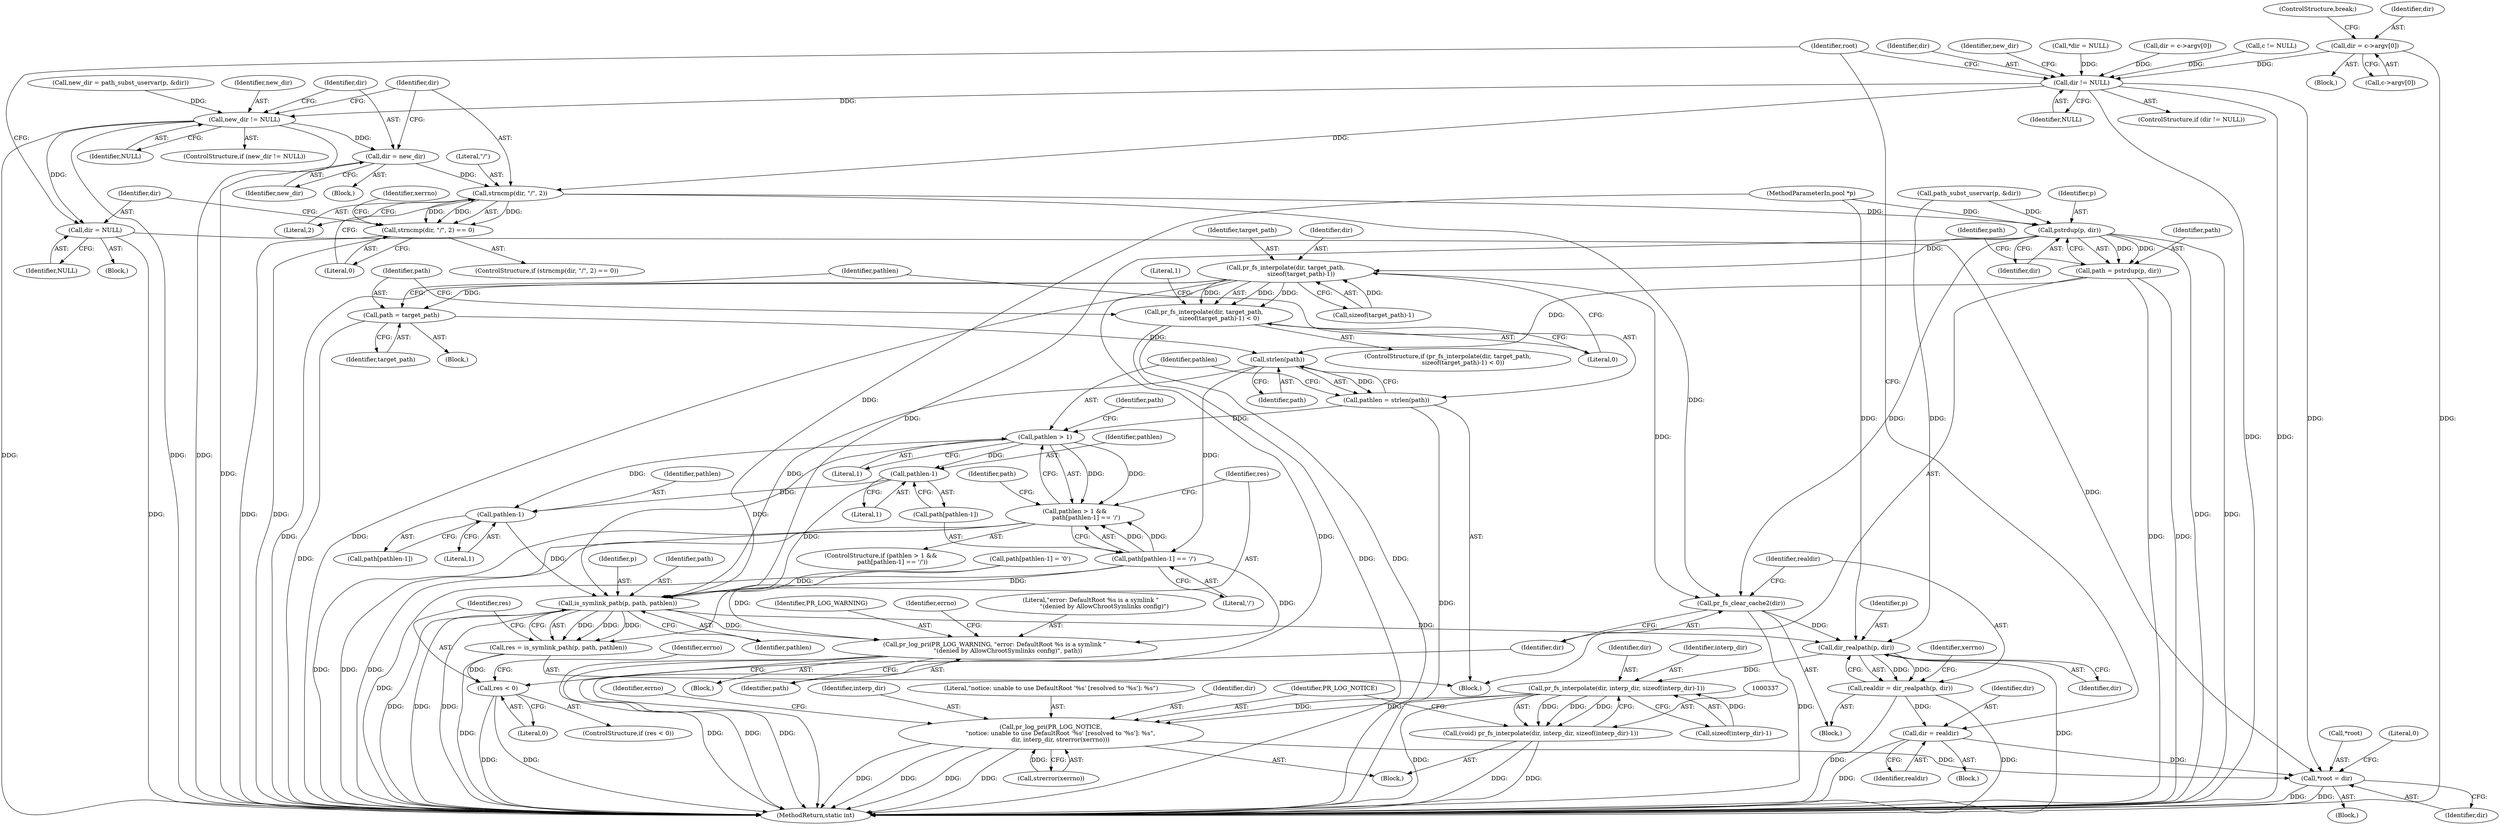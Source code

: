 digraph "0_proftpd_349addc3be4fcdad9bd4ec01ad1ccd916c898ed8@array" {
"1000163" [label="(Call,dir = c->argv[0])"];
"1000182" [label="(Call,dir != NULL)"];
"1000194" [label="(Call,new_dir != NULL)"];
"1000198" [label="(Call,dir = new_dir)"];
"1000203" [label="(Call,strncmp(dir, \"/\", 2))"];
"1000202" [label="(Call,strncmp(dir, \"/\", 2) == 0)"];
"1000229" [label="(Call,pstrdup(p, dir))"];
"1000227" [label="(Call,path = pstrdup(p, dir))"];
"1000263" [label="(Call,strlen(path))"];
"1000261" [label="(Call,pathlen = strlen(path))"];
"1000267" [label="(Call,pathlen > 1)"];
"1000266" [label="(Call,pathlen > 1 &&\n            path[pathlen-1] == '/')"];
"1000273" [label="(Call,pathlen-1)"];
"1000281" [label="(Call,pathlen-1)"];
"1000287" [label="(Call,is_symlink_path(p, path, pathlen))"];
"1000285" [label="(Call,res = is_symlink_path(p, path, pathlen))"];
"1000292" [label="(Call,res < 0)"];
"1000301" [label="(Call,pr_log_pri(PR_LOG_WARNING, \"error: DefaultRoot %s is a symlink \"\n              \"(denied by AllowChrootSymlinks config)\", path))"];
"1000316" [label="(Call,dir_realpath(p, dir))"];
"1000314" [label="(Call,realdir = dir_realpath(p, dir))"];
"1000325" [label="(Call,dir = realdir)"];
"1000355" [label="(Call,*root = dir)"];
"1000338" [label="(Call,pr_fs_interpolate(dir, interp_dir, sizeof(interp_dir)-1))"];
"1000336" [label="(Call,(void) pr_fs_interpolate(dir, interp_dir, sizeof(interp_dir)-1))"];
"1000345" [label="(Call,pr_log_pri(PR_LOG_NOTICE,\n          \"notice: unable to use DefaultRoot '%s' [resolved to '%s']: %s\",\n          dir, interp_dir, strerror(xerrno)))"];
"1000270" [label="(Call,path[pathlen-1] == '/')"];
"1000246" [label="(Call,pr_fs_interpolate(dir, target_path,\n                sizeof(target_path)-1))"];
"1000245" [label="(Call,pr_fs_interpolate(dir, target_path,\n                sizeof(target_path)-1) < 0)"];
"1000258" [label="(Call,path = target_path)"];
"1000311" [label="(Call,pr_fs_clear_cache2(dir))"];
"1000209" [label="(Call,dir = NULL)"];
"1000227" [label="(Call,path = pstrdup(p, dir))"];
"1000204" [label="(Identifier,dir)"];
"1000283" [label="(Literal,1)"];
"1000275" [label="(Literal,1)"];
"1000279" [label="(Call,path[pathlen-1])"];
"1000203" [label="(Call,strncmp(dir, \"/\", 2))"];
"1000264" [label="(Identifier,path)"];
"1000257" [label="(Literal,1)"];
"1000357" [label="(Identifier,root)"];
"1000187" [label="(Call,new_dir = path_subst_uservar(p, &dir))"];
"1000272" [label="(Identifier,path)"];
"1000183" [label="(Identifier,dir)"];
"1000201" [label="(ControlStructure,if (strncmp(dir, \"/\", 2) == 0))"];
"1000302" [label="(Identifier,PR_LOG_WARNING)"];
"1000213" [label="(Block,)"];
"1000301" [label="(Call,pr_log_pri(PR_LOG_WARNING, \"error: DefaultRoot %s is a symlink \"\n              \"(denied by AllowChrootSymlinks config)\", path))"];
"1000260" [label="(Identifier,target_path)"];
"1000298" [label="(Identifier,errno)"];
"1000312" [label="(Identifier,dir)"];
"1000268" [label="(Identifier,pathlen)"];
"1000325" [label="(Call,dir = realdir)"];
"1000188" [label="(Identifier,new_dir)"];
"1000355" [label="(Call,*root = dir)"];
"1000246" [label="(Call,pr_fs_interpolate(dir, target_path,\n                sizeof(target_path)-1))"];
"1000181" [label="(ControlStructure,if (dir != NULL))"];
"1000316" [label="(Call,dir_realpath(p, dir))"];
"1000270" [label="(Call,path[pathlen-1] == '/')"];
"1000339" [label="(Identifier,dir)"];
"1000199" [label="(Identifier,dir)"];
"1000165" [label="(Call,c->argv[0])"];
"1000209" [label="(Call,dir = NULL)"];
"1000361" [label="(MethodReturn,static int)"];
"1000116" [label="(Call,*dir = NULL)"];
"1000258" [label="(Call,path = target_path)"];
"1000194" [label="(Call,new_dir != NULL)"];
"1000336" [label="(Call,(void) pr_fs_interpolate(dir, interp_dir, sizeof(interp_dir)-1))"];
"1000265" [label="(ControlStructure,if (pathlen > 1 &&\n            path[pathlen-1] == '/'))"];
"1000329" [label="(Block,)"];
"1000324" [label="(Block,)"];
"1000286" [label="(Identifier,res)"];
"1000253" [label="(Literal,0)"];
"1000230" [label="(Identifier,p)"];
"1000198" [label="(Call,dir = new_dir)"];
"1000261" [label="(Call,pathlen = strlen(path))"];
"1000162" [label="(Block,)"];
"1000217" [label="(Identifier,xerrno)"];
"1000327" [label="(Identifier,realdir)"];
"1000341" [label="(Call,sizeof(interp_dir)-1)"];
"1000229" [label="(Call,pstrdup(p, dir))"];
"1000345" [label="(Call,pr_log_pri(PR_LOG_NOTICE,\n          \"notice: unable to use DefaultRoot '%s' [resolved to '%s']: %s\",\n          dir, interp_dir, strerror(xerrno)))"];
"1000259" [label="(Identifier,path)"];
"1000189" [label="(Call,path_subst_uservar(p, &dir))"];
"1000107" [label="(MethodParameterIn,pool *p)"];
"1000235" [label="(Identifier,path)"];
"1000306" [label="(Identifier,errno)"];
"1000326" [label="(Identifier,dir)"];
"1000245" [label="(Call,pr_fs_interpolate(dir, target_path,\n                sizeof(target_path)-1) < 0)"];
"1000282" [label="(Identifier,pathlen)"];
"1000228" [label="(Identifier,path)"];
"1000300" [label="(Block,)"];
"1000287" [label="(Call,is_symlink_path(p, path, pathlen))"];
"1000303" [label="(Literal,\"error: DefaultRoot %s is a symlink \"\n              \"(denied by AllowChrootSymlinks config)\")"];
"1000350" [label="(Call,strerror(xerrno))"];
"1000263" [label="(Call,strlen(path))"];
"1000267" [label="(Call,pathlen > 1)"];
"1000285" [label="(Call,res = is_symlink_path(p, path, pathlen))"];
"1000291" [label="(ControlStructure,if (res < 0))"];
"1000200" [label="(Identifier,new_dir)"];
"1000184" [label="(Identifier,NULL)"];
"1000195" [label="(Identifier,new_dir)"];
"1000314" [label="(Call,realdir = dir_realpath(p, dir))"];
"1000142" [label="(Call,dir = c->argv[0])"];
"1000292" [label="(Call,res < 0)"];
"1000110" [label="(Block,)"];
"1000269" [label="(Literal,1)"];
"1000266" [label="(Call,pathlen > 1 &&\n            path[pathlen-1] == '/')"];
"1000315" [label="(Identifier,realdir)"];
"1000211" [label="(Identifier,NULL)"];
"1000197" [label="(Block,)"];
"1000248" [label="(Identifier,target_path)"];
"1000318" [label="(Identifier,dir)"];
"1000244" [label="(ControlStructure,if (pr_fs_interpolate(dir, target_path,\n                sizeof(target_path)-1) < 0))"];
"1000170" [label="(ControlStructure,break;)"];
"1000290" [label="(Identifier,pathlen)"];
"1000346" [label="(Identifier,PR_LOG_NOTICE)"];
"1000196" [label="(Identifier,NULL)"];
"1000271" [label="(Call,path[pathlen-1])"];
"1000163" [label="(Call,dir = c->argv[0])"];
"1000349" [label="(Identifier,interp_dir)"];
"1000293" [label="(Identifier,res)"];
"1000223" [label="(Block,)"];
"1000304" [label="(Identifier,path)"];
"1000193" [label="(ControlStructure,if (new_dir != NULL))"];
"1000207" [label="(Literal,0)"];
"1000276" [label="(Literal,'/')"];
"1000262" [label="(Identifier,pathlen)"];
"1000320" [label="(Identifier,xerrno)"];
"1000347" [label="(Literal,\"notice: unable to use DefaultRoot '%s' [resolved to '%s']: %s\")"];
"1000294" [label="(Literal,0)"];
"1000288" [label="(Identifier,p)"];
"1000338" [label="(Call,pr_fs_interpolate(dir, interp_dir, sizeof(interp_dir)-1))"];
"1000289" [label="(Identifier,path)"];
"1000280" [label="(Identifier,path)"];
"1000348" [label="(Identifier,dir)"];
"1000210" [label="(Identifier,dir)"];
"1000247" [label="(Identifier,dir)"];
"1000164" [label="(Identifier,dir)"];
"1000182" [label="(Call,dir != NULL)"];
"1000311" [label="(Call,pr_fs_clear_cache2(dir))"];
"1000130" [label="(Call,c != NULL)"];
"1000281" [label="(Call,pathlen-1)"];
"1000205" [label="(Literal,\"/\")"];
"1000249" [label="(Call,sizeof(target_path)-1)"];
"1000273" [label="(Call,pathlen-1)"];
"1000356" [label="(Call,*root)"];
"1000358" [label="(Identifier,dir)"];
"1000231" [label="(Identifier,dir)"];
"1000206" [label="(Literal,2)"];
"1000243" [label="(Block,)"];
"1000340" [label="(Identifier,interp_dir)"];
"1000317" [label="(Identifier,p)"];
"1000360" [label="(Literal,0)"];
"1000208" [label="(Block,)"];
"1000278" [label="(Call,path[pathlen-1] = '\0')"];
"1000353" [label="(Identifier,errno)"];
"1000202" [label="(Call,strncmp(dir, \"/\", 2) == 0)"];
"1000274" [label="(Identifier,pathlen)"];
"1000163" -> "1000162"  [label="AST: "];
"1000163" -> "1000165"  [label="CFG: "];
"1000164" -> "1000163"  [label="AST: "];
"1000165" -> "1000163"  [label="AST: "];
"1000170" -> "1000163"  [label="CFG: "];
"1000163" -> "1000361"  [label="DDG: "];
"1000163" -> "1000182"  [label="DDG: "];
"1000182" -> "1000181"  [label="AST: "];
"1000182" -> "1000184"  [label="CFG: "];
"1000183" -> "1000182"  [label="AST: "];
"1000184" -> "1000182"  [label="AST: "];
"1000188" -> "1000182"  [label="CFG: "];
"1000357" -> "1000182"  [label="CFG: "];
"1000182" -> "1000361"  [label="DDG: "];
"1000182" -> "1000361"  [label="DDG: "];
"1000116" -> "1000182"  [label="DDG: "];
"1000142" -> "1000182"  [label="DDG: "];
"1000130" -> "1000182"  [label="DDG: "];
"1000182" -> "1000194"  [label="DDG: "];
"1000182" -> "1000203"  [label="DDG: "];
"1000182" -> "1000355"  [label="DDG: "];
"1000194" -> "1000193"  [label="AST: "];
"1000194" -> "1000196"  [label="CFG: "];
"1000195" -> "1000194"  [label="AST: "];
"1000196" -> "1000194"  [label="AST: "];
"1000199" -> "1000194"  [label="CFG: "];
"1000204" -> "1000194"  [label="CFG: "];
"1000194" -> "1000361"  [label="DDG: "];
"1000194" -> "1000361"  [label="DDG: "];
"1000194" -> "1000361"  [label="DDG: "];
"1000187" -> "1000194"  [label="DDG: "];
"1000194" -> "1000198"  [label="DDG: "];
"1000194" -> "1000209"  [label="DDG: "];
"1000198" -> "1000197"  [label="AST: "];
"1000198" -> "1000200"  [label="CFG: "];
"1000199" -> "1000198"  [label="AST: "];
"1000200" -> "1000198"  [label="AST: "];
"1000204" -> "1000198"  [label="CFG: "];
"1000198" -> "1000361"  [label="DDG: "];
"1000198" -> "1000203"  [label="DDG: "];
"1000203" -> "1000202"  [label="AST: "];
"1000203" -> "1000206"  [label="CFG: "];
"1000204" -> "1000203"  [label="AST: "];
"1000205" -> "1000203"  [label="AST: "];
"1000206" -> "1000203"  [label="AST: "];
"1000207" -> "1000203"  [label="CFG: "];
"1000203" -> "1000202"  [label="DDG: "];
"1000203" -> "1000202"  [label="DDG: "];
"1000203" -> "1000202"  [label="DDG: "];
"1000203" -> "1000229"  [label="DDG: "];
"1000203" -> "1000311"  [label="DDG: "];
"1000202" -> "1000201"  [label="AST: "];
"1000202" -> "1000207"  [label="CFG: "];
"1000207" -> "1000202"  [label="AST: "];
"1000210" -> "1000202"  [label="CFG: "];
"1000217" -> "1000202"  [label="CFG: "];
"1000202" -> "1000361"  [label="DDG: "];
"1000202" -> "1000361"  [label="DDG: "];
"1000229" -> "1000227"  [label="AST: "];
"1000229" -> "1000231"  [label="CFG: "];
"1000230" -> "1000229"  [label="AST: "];
"1000231" -> "1000229"  [label="AST: "];
"1000227" -> "1000229"  [label="CFG: "];
"1000229" -> "1000361"  [label="DDG: "];
"1000229" -> "1000361"  [label="DDG: "];
"1000229" -> "1000227"  [label="DDG: "];
"1000229" -> "1000227"  [label="DDG: "];
"1000189" -> "1000229"  [label="DDG: "];
"1000107" -> "1000229"  [label="DDG: "];
"1000229" -> "1000246"  [label="DDG: "];
"1000229" -> "1000287"  [label="DDG: "];
"1000229" -> "1000311"  [label="DDG: "];
"1000227" -> "1000223"  [label="AST: "];
"1000228" -> "1000227"  [label="AST: "];
"1000235" -> "1000227"  [label="CFG: "];
"1000227" -> "1000361"  [label="DDG: "];
"1000227" -> "1000361"  [label="DDG: "];
"1000227" -> "1000263"  [label="DDG: "];
"1000263" -> "1000261"  [label="AST: "];
"1000263" -> "1000264"  [label="CFG: "];
"1000264" -> "1000263"  [label="AST: "];
"1000261" -> "1000263"  [label="CFG: "];
"1000263" -> "1000261"  [label="DDG: "];
"1000258" -> "1000263"  [label="DDG: "];
"1000263" -> "1000270"  [label="DDG: "];
"1000263" -> "1000287"  [label="DDG: "];
"1000261" -> "1000223"  [label="AST: "];
"1000262" -> "1000261"  [label="AST: "];
"1000268" -> "1000261"  [label="CFG: "];
"1000261" -> "1000361"  [label="DDG: "];
"1000261" -> "1000267"  [label="DDG: "];
"1000267" -> "1000266"  [label="AST: "];
"1000267" -> "1000269"  [label="CFG: "];
"1000268" -> "1000267"  [label="AST: "];
"1000269" -> "1000267"  [label="AST: "];
"1000272" -> "1000267"  [label="CFG: "];
"1000266" -> "1000267"  [label="CFG: "];
"1000267" -> "1000266"  [label="DDG: "];
"1000267" -> "1000266"  [label="DDG: "];
"1000267" -> "1000273"  [label="DDG: "];
"1000267" -> "1000281"  [label="DDG: "];
"1000267" -> "1000287"  [label="DDG: "];
"1000266" -> "1000265"  [label="AST: "];
"1000266" -> "1000270"  [label="CFG: "];
"1000270" -> "1000266"  [label="AST: "];
"1000280" -> "1000266"  [label="CFG: "];
"1000286" -> "1000266"  [label="CFG: "];
"1000266" -> "1000361"  [label="DDG: "];
"1000266" -> "1000361"  [label="DDG: "];
"1000266" -> "1000361"  [label="DDG: "];
"1000270" -> "1000266"  [label="DDG: "];
"1000270" -> "1000266"  [label="DDG: "];
"1000273" -> "1000271"  [label="AST: "];
"1000273" -> "1000275"  [label="CFG: "];
"1000274" -> "1000273"  [label="AST: "];
"1000275" -> "1000273"  [label="AST: "];
"1000271" -> "1000273"  [label="CFG: "];
"1000273" -> "1000281"  [label="DDG: "];
"1000273" -> "1000287"  [label="DDG: "];
"1000281" -> "1000279"  [label="AST: "];
"1000281" -> "1000283"  [label="CFG: "];
"1000282" -> "1000281"  [label="AST: "];
"1000283" -> "1000281"  [label="AST: "];
"1000279" -> "1000281"  [label="CFG: "];
"1000281" -> "1000287"  [label="DDG: "];
"1000287" -> "1000285"  [label="AST: "];
"1000287" -> "1000290"  [label="CFG: "];
"1000288" -> "1000287"  [label="AST: "];
"1000289" -> "1000287"  [label="AST: "];
"1000290" -> "1000287"  [label="AST: "];
"1000285" -> "1000287"  [label="CFG: "];
"1000287" -> "1000361"  [label="DDG: "];
"1000287" -> "1000361"  [label="DDG: "];
"1000287" -> "1000361"  [label="DDG: "];
"1000287" -> "1000285"  [label="DDG: "];
"1000287" -> "1000285"  [label="DDG: "];
"1000287" -> "1000285"  [label="DDG: "];
"1000107" -> "1000287"  [label="DDG: "];
"1000270" -> "1000287"  [label="DDG: "];
"1000278" -> "1000287"  [label="DDG: "];
"1000287" -> "1000301"  [label="DDG: "];
"1000287" -> "1000316"  [label="DDG: "];
"1000285" -> "1000223"  [label="AST: "];
"1000286" -> "1000285"  [label="AST: "];
"1000293" -> "1000285"  [label="CFG: "];
"1000285" -> "1000361"  [label="DDG: "];
"1000285" -> "1000292"  [label="DDG: "];
"1000292" -> "1000291"  [label="AST: "];
"1000292" -> "1000294"  [label="CFG: "];
"1000293" -> "1000292"  [label="AST: "];
"1000294" -> "1000292"  [label="AST: "];
"1000298" -> "1000292"  [label="CFG: "];
"1000312" -> "1000292"  [label="CFG: "];
"1000292" -> "1000361"  [label="DDG: "];
"1000292" -> "1000361"  [label="DDG: "];
"1000301" -> "1000300"  [label="AST: "];
"1000301" -> "1000304"  [label="CFG: "];
"1000302" -> "1000301"  [label="AST: "];
"1000303" -> "1000301"  [label="AST: "];
"1000304" -> "1000301"  [label="AST: "];
"1000306" -> "1000301"  [label="CFG: "];
"1000301" -> "1000361"  [label="DDG: "];
"1000301" -> "1000361"  [label="DDG: "];
"1000301" -> "1000361"  [label="DDG: "];
"1000270" -> "1000301"  [label="DDG: "];
"1000278" -> "1000301"  [label="DDG: "];
"1000316" -> "1000314"  [label="AST: "];
"1000316" -> "1000318"  [label="CFG: "];
"1000317" -> "1000316"  [label="AST: "];
"1000318" -> "1000316"  [label="AST: "];
"1000314" -> "1000316"  [label="CFG: "];
"1000316" -> "1000361"  [label="DDG: "];
"1000316" -> "1000314"  [label="DDG: "];
"1000316" -> "1000314"  [label="DDG: "];
"1000189" -> "1000316"  [label="DDG: "];
"1000107" -> "1000316"  [label="DDG: "];
"1000311" -> "1000316"  [label="DDG: "];
"1000316" -> "1000338"  [label="DDG: "];
"1000314" -> "1000213"  [label="AST: "];
"1000315" -> "1000314"  [label="AST: "];
"1000320" -> "1000314"  [label="CFG: "];
"1000314" -> "1000361"  [label="DDG: "];
"1000314" -> "1000361"  [label="DDG: "];
"1000314" -> "1000325"  [label="DDG: "];
"1000325" -> "1000324"  [label="AST: "];
"1000325" -> "1000327"  [label="CFG: "];
"1000326" -> "1000325"  [label="AST: "];
"1000327" -> "1000325"  [label="AST: "];
"1000357" -> "1000325"  [label="CFG: "];
"1000325" -> "1000361"  [label="DDG: "];
"1000325" -> "1000355"  [label="DDG: "];
"1000355" -> "1000110"  [label="AST: "];
"1000355" -> "1000358"  [label="CFG: "];
"1000356" -> "1000355"  [label="AST: "];
"1000358" -> "1000355"  [label="AST: "];
"1000360" -> "1000355"  [label="CFG: "];
"1000355" -> "1000361"  [label="DDG: "];
"1000355" -> "1000361"  [label="DDG: "];
"1000209" -> "1000355"  [label="DDG: "];
"1000345" -> "1000355"  [label="DDG: "];
"1000338" -> "1000336"  [label="AST: "];
"1000338" -> "1000341"  [label="CFG: "];
"1000339" -> "1000338"  [label="AST: "];
"1000340" -> "1000338"  [label="AST: "];
"1000341" -> "1000338"  [label="AST: "];
"1000336" -> "1000338"  [label="CFG: "];
"1000338" -> "1000361"  [label="DDG: "];
"1000338" -> "1000336"  [label="DDG: "];
"1000338" -> "1000336"  [label="DDG: "];
"1000338" -> "1000336"  [label="DDG: "];
"1000341" -> "1000338"  [label="DDG: "];
"1000338" -> "1000345"  [label="DDG: "];
"1000338" -> "1000345"  [label="DDG: "];
"1000336" -> "1000329"  [label="AST: "];
"1000337" -> "1000336"  [label="AST: "];
"1000346" -> "1000336"  [label="CFG: "];
"1000336" -> "1000361"  [label="DDG: "];
"1000336" -> "1000361"  [label="DDG: "];
"1000345" -> "1000329"  [label="AST: "];
"1000345" -> "1000350"  [label="CFG: "];
"1000346" -> "1000345"  [label="AST: "];
"1000347" -> "1000345"  [label="AST: "];
"1000348" -> "1000345"  [label="AST: "];
"1000349" -> "1000345"  [label="AST: "];
"1000350" -> "1000345"  [label="AST: "];
"1000353" -> "1000345"  [label="CFG: "];
"1000345" -> "1000361"  [label="DDG: "];
"1000345" -> "1000361"  [label="DDG: "];
"1000345" -> "1000361"  [label="DDG: "];
"1000345" -> "1000361"  [label="DDG: "];
"1000350" -> "1000345"  [label="DDG: "];
"1000270" -> "1000276"  [label="CFG: "];
"1000271" -> "1000270"  [label="AST: "];
"1000276" -> "1000270"  [label="AST: "];
"1000270" -> "1000361"  [label="DDG: "];
"1000246" -> "1000245"  [label="AST: "];
"1000246" -> "1000249"  [label="CFG: "];
"1000247" -> "1000246"  [label="AST: "];
"1000248" -> "1000246"  [label="AST: "];
"1000249" -> "1000246"  [label="AST: "];
"1000253" -> "1000246"  [label="CFG: "];
"1000246" -> "1000361"  [label="DDG: "];
"1000246" -> "1000361"  [label="DDG: "];
"1000246" -> "1000361"  [label="DDG: "];
"1000246" -> "1000245"  [label="DDG: "];
"1000246" -> "1000245"  [label="DDG: "];
"1000246" -> "1000245"  [label="DDG: "];
"1000249" -> "1000246"  [label="DDG: "];
"1000246" -> "1000258"  [label="DDG: "];
"1000246" -> "1000311"  [label="DDG: "];
"1000245" -> "1000244"  [label="AST: "];
"1000245" -> "1000253"  [label="CFG: "];
"1000253" -> "1000245"  [label="AST: "];
"1000257" -> "1000245"  [label="CFG: "];
"1000259" -> "1000245"  [label="CFG: "];
"1000245" -> "1000361"  [label="DDG: "];
"1000245" -> "1000361"  [label="DDG: "];
"1000258" -> "1000243"  [label="AST: "];
"1000258" -> "1000260"  [label="CFG: "];
"1000259" -> "1000258"  [label="AST: "];
"1000260" -> "1000258"  [label="AST: "];
"1000262" -> "1000258"  [label="CFG: "];
"1000258" -> "1000361"  [label="DDG: "];
"1000311" -> "1000213"  [label="AST: "];
"1000311" -> "1000312"  [label="CFG: "];
"1000312" -> "1000311"  [label="AST: "];
"1000315" -> "1000311"  [label="CFG: "];
"1000311" -> "1000361"  [label="DDG: "];
"1000209" -> "1000208"  [label="AST: "];
"1000209" -> "1000211"  [label="CFG: "];
"1000210" -> "1000209"  [label="AST: "];
"1000211" -> "1000209"  [label="AST: "];
"1000357" -> "1000209"  [label="CFG: "];
"1000209" -> "1000361"  [label="DDG: "];
}
